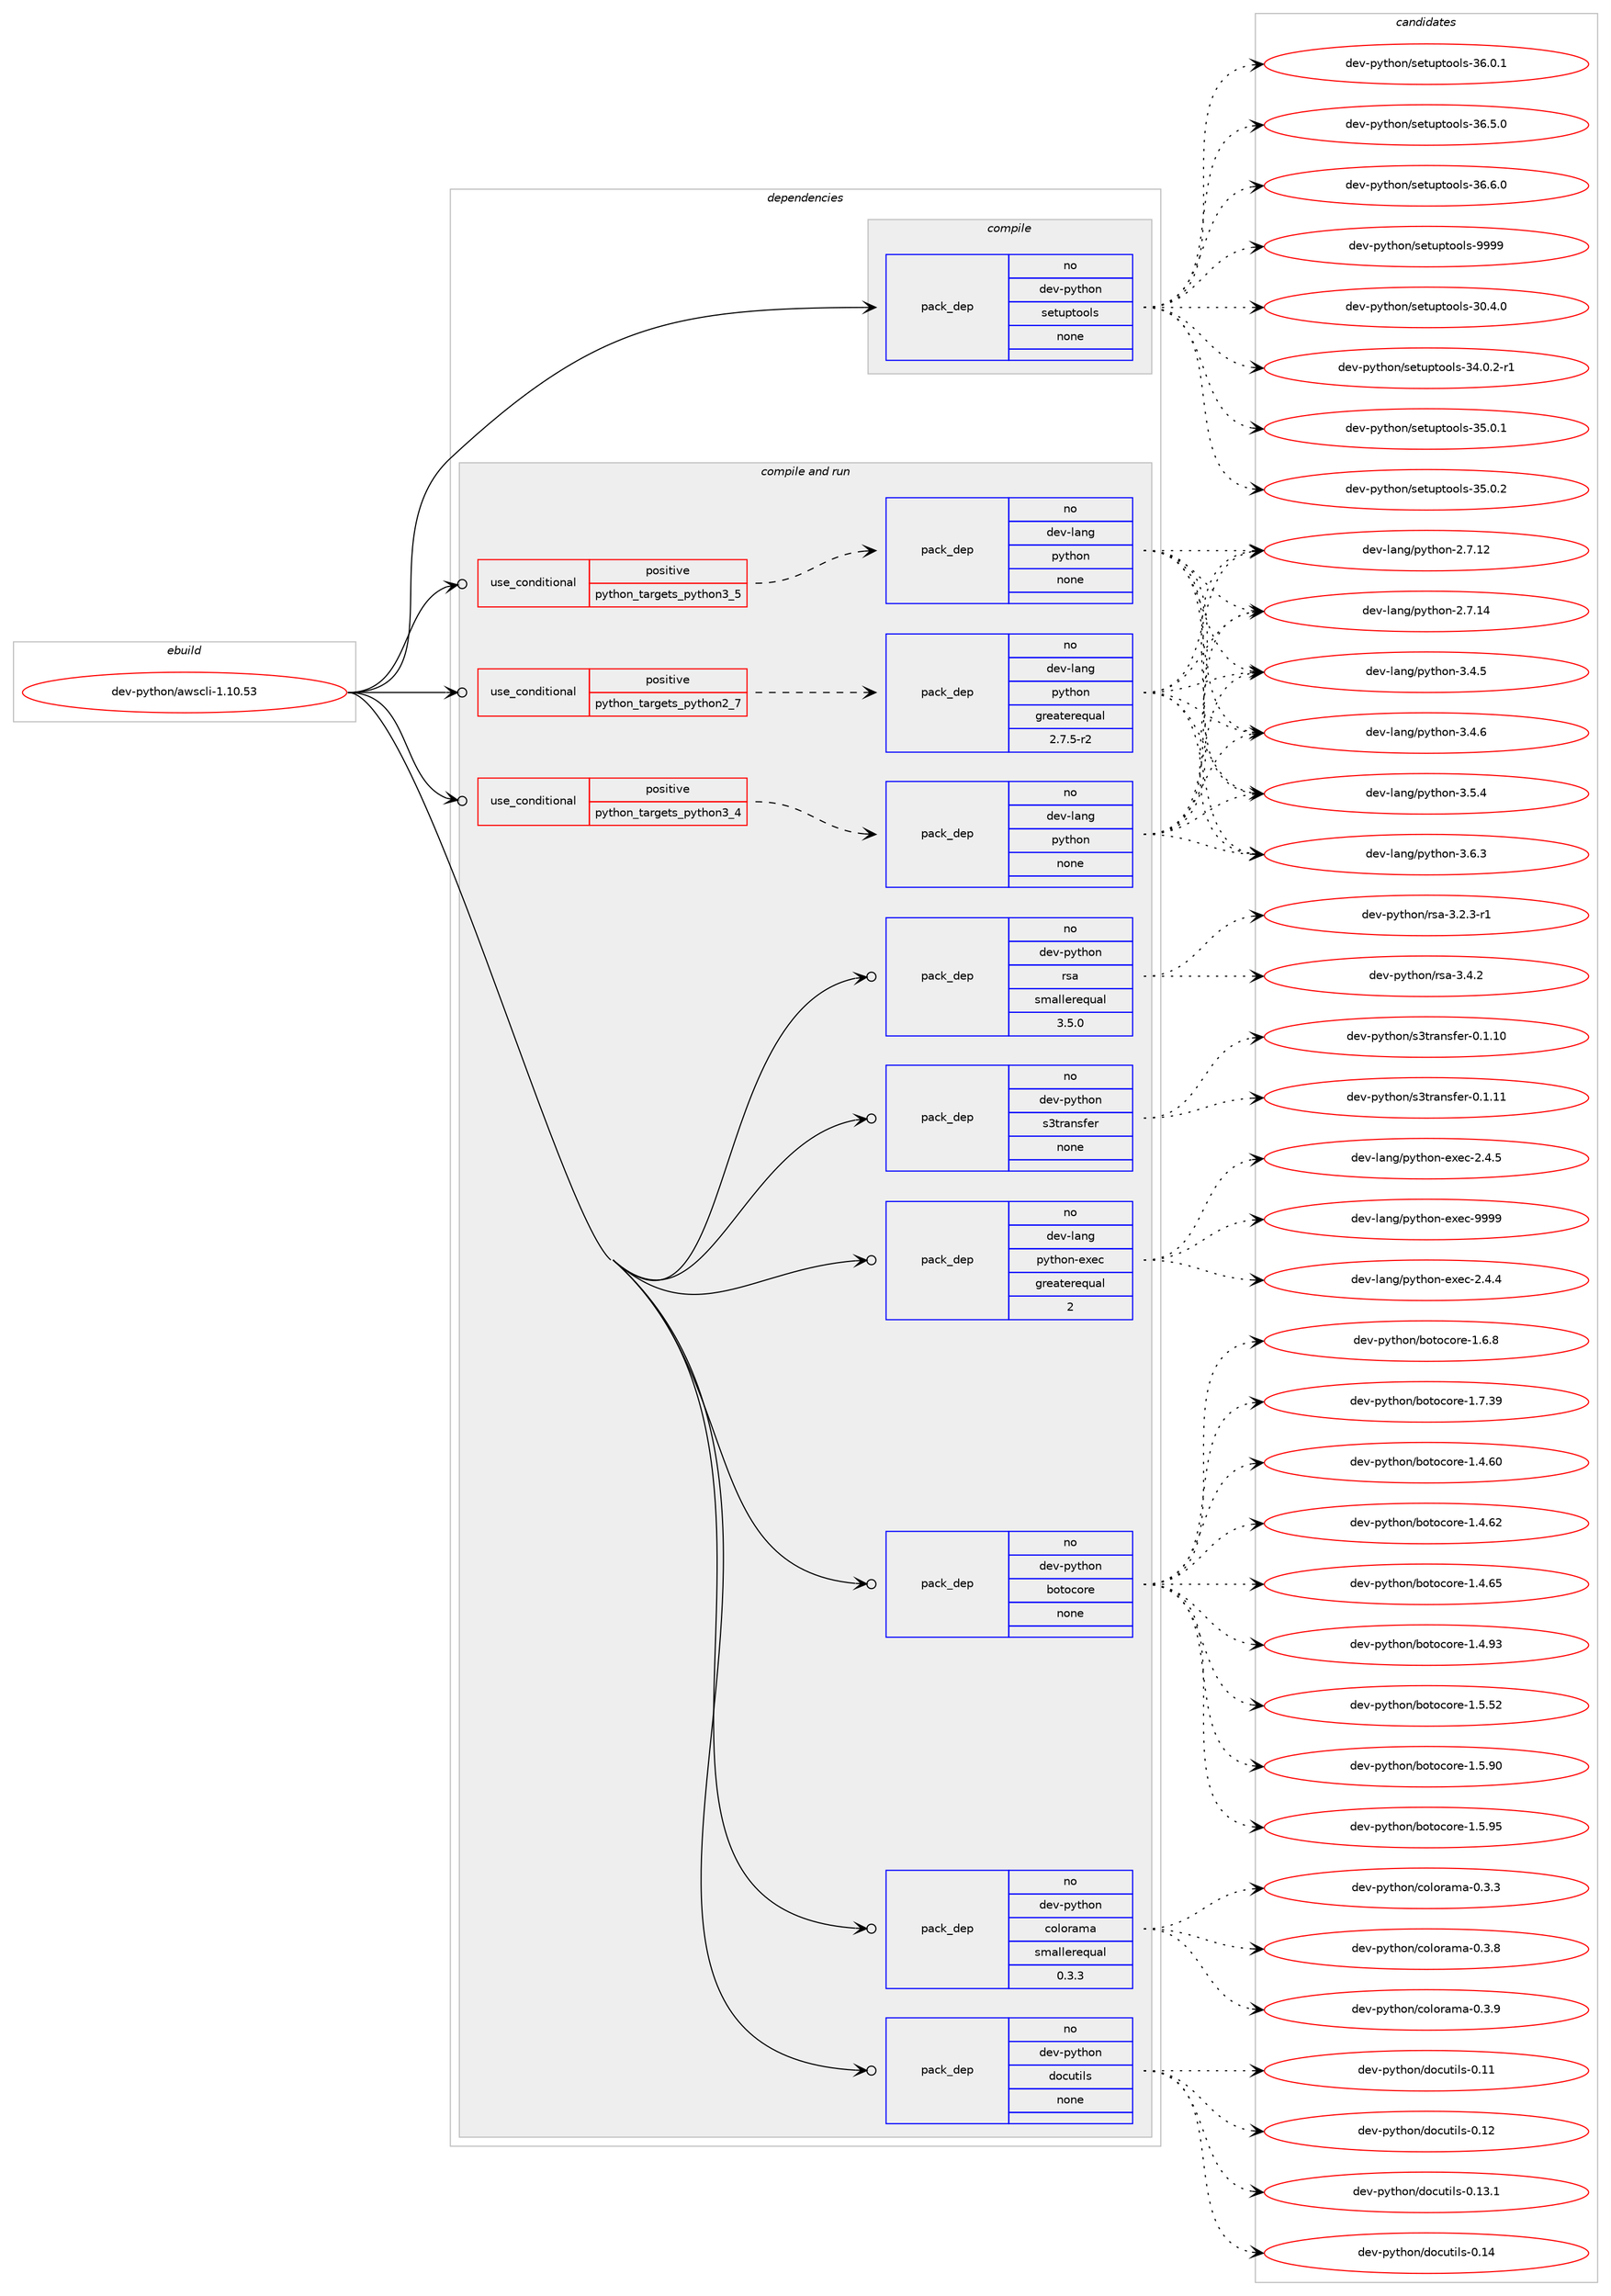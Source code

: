 digraph prolog {

# *************
# Graph options
# *************

newrank=true;
concentrate=true;
compound=true;
graph [rankdir=LR,fontname=Helvetica,fontsize=10,ranksep=1.5];#, ranksep=2.5, nodesep=0.2];
edge  [arrowhead=vee];
node  [fontname=Helvetica,fontsize=10];

# **********
# The ebuild
# **********

subgraph cluster_leftcol {
color=gray;
rank=same;
label=<<i>ebuild</i>>;
id [label="dev-python/awscli-1.10.53", color=red, width=4, href="../dev-python/awscli-1.10.53.svg"];
}

# ****************
# The dependencies
# ****************

subgraph cluster_midcol {
color=gray;
label=<<i>dependencies</i>>;
subgraph cluster_compile {
fillcolor="#eeeeee";
style=filled;
label=<<i>compile</i>>;
subgraph pack114055 {
dependency147691 [label=<<TABLE BORDER="0" CELLBORDER="1" CELLSPACING="0" CELLPADDING="4" WIDTH="220"><TR><TD ROWSPAN="6" CELLPADDING="30">pack_dep</TD></TR><TR><TD WIDTH="110">no</TD></TR><TR><TD>dev-python</TD></TR><TR><TD>setuptools</TD></TR><TR><TD>none</TD></TR><TR><TD></TD></TR></TABLE>>, shape=none, color=blue];
}
id:e -> dependency147691:w [weight=20,style="solid",arrowhead="vee"];
}
subgraph cluster_compileandrun {
fillcolor="#eeeeee";
style=filled;
label=<<i>compile and run</i>>;
subgraph cond29817 {
dependency147692 [label=<<TABLE BORDER="0" CELLBORDER="1" CELLSPACING="0" CELLPADDING="4"><TR><TD ROWSPAN="3" CELLPADDING="10">use_conditional</TD></TR><TR><TD>positive</TD></TR><TR><TD>python_targets_python2_7</TD></TR></TABLE>>, shape=none, color=red];
subgraph pack114056 {
dependency147693 [label=<<TABLE BORDER="0" CELLBORDER="1" CELLSPACING="0" CELLPADDING="4" WIDTH="220"><TR><TD ROWSPAN="6" CELLPADDING="30">pack_dep</TD></TR><TR><TD WIDTH="110">no</TD></TR><TR><TD>dev-lang</TD></TR><TR><TD>python</TD></TR><TR><TD>greaterequal</TD></TR><TR><TD>2.7.5-r2</TD></TR></TABLE>>, shape=none, color=blue];
}
dependency147692:e -> dependency147693:w [weight=20,style="dashed",arrowhead="vee"];
}
id:e -> dependency147692:w [weight=20,style="solid",arrowhead="odotvee"];
subgraph cond29818 {
dependency147694 [label=<<TABLE BORDER="0" CELLBORDER="1" CELLSPACING="0" CELLPADDING="4"><TR><TD ROWSPAN="3" CELLPADDING="10">use_conditional</TD></TR><TR><TD>positive</TD></TR><TR><TD>python_targets_python3_4</TD></TR></TABLE>>, shape=none, color=red];
subgraph pack114057 {
dependency147695 [label=<<TABLE BORDER="0" CELLBORDER="1" CELLSPACING="0" CELLPADDING="4" WIDTH="220"><TR><TD ROWSPAN="6" CELLPADDING="30">pack_dep</TD></TR><TR><TD WIDTH="110">no</TD></TR><TR><TD>dev-lang</TD></TR><TR><TD>python</TD></TR><TR><TD>none</TD></TR><TR><TD></TD></TR></TABLE>>, shape=none, color=blue];
}
dependency147694:e -> dependency147695:w [weight=20,style="dashed",arrowhead="vee"];
}
id:e -> dependency147694:w [weight=20,style="solid",arrowhead="odotvee"];
subgraph cond29819 {
dependency147696 [label=<<TABLE BORDER="0" CELLBORDER="1" CELLSPACING="0" CELLPADDING="4"><TR><TD ROWSPAN="3" CELLPADDING="10">use_conditional</TD></TR><TR><TD>positive</TD></TR><TR><TD>python_targets_python3_5</TD></TR></TABLE>>, shape=none, color=red];
subgraph pack114058 {
dependency147697 [label=<<TABLE BORDER="0" CELLBORDER="1" CELLSPACING="0" CELLPADDING="4" WIDTH="220"><TR><TD ROWSPAN="6" CELLPADDING="30">pack_dep</TD></TR><TR><TD WIDTH="110">no</TD></TR><TR><TD>dev-lang</TD></TR><TR><TD>python</TD></TR><TR><TD>none</TD></TR><TR><TD></TD></TR></TABLE>>, shape=none, color=blue];
}
dependency147696:e -> dependency147697:w [weight=20,style="dashed",arrowhead="vee"];
}
id:e -> dependency147696:w [weight=20,style="solid",arrowhead="odotvee"];
subgraph pack114059 {
dependency147698 [label=<<TABLE BORDER="0" CELLBORDER="1" CELLSPACING="0" CELLPADDING="4" WIDTH="220"><TR><TD ROWSPAN="6" CELLPADDING="30">pack_dep</TD></TR><TR><TD WIDTH="110">no</TD></TR><TR><TD>dev-lang</TD></TR><TR><TD>python-exec</TD></TR><TR><TD>greaterequal</TD></TR><TR><TD>2</TD></TR></TABLE>>, shape=none, color=blue];
}
id:e -> dependency147698:w [weight=20,style="solid",arrowhead="odotvee"];
subgraph pack114060 {
dependency147699 [label=<<TABLE BORDER="0" CELLBORDER="1" CELLSPACING="0" CELLPADDING="4" WIDTH="220"><TR><TD ROWSPAN="6" CELLPADDING="30">pack_dep</TD></TR><TR><TD WIDTH="110">no</TD></TR><TR><TD>dev-python</TD></TR><TR><TD>botocore</TD></TR><TR><TD>none</TD></TR><TR><TD></TD></TR></TABLE>>, shape=none, color=blue];
}
id:e -> dependency147699:w [weight=20,style="solid",arrowhead="odotvee"];
subgraph pack114061 {
dependency147700 [label=<<TABLE BORDER="0" CELLBORDER="1" CELLSPACING="0" CELLPADDING="4" WIDTH="220"><TR><TD ROWSPAN="6" CELLPADDING="30">pack_dep</TD></TR><TR><TD WIDTH="110">no</TD></TR><TR><TD>dev-python</TD></TR><TR><TD>colorama</TD></TR><TR><TD>smallerequal</TD></TR><TR><TD>0.3.3</TD></TR></TABLE>>, shape=none, color=blue];
}
id:e -> dependency147700:w [weight=20,style="solid",arrowhead="odotvee"];
subgraph pack114062 {
dependency147701 [label=<<TABLE BORDER="0" CELLBORDER="1" CELLSPACING="0" CELLPADDING="4" WIDTH="220"><TR><TD ROWSPAN="6" CELLPADDING="30">pack_dep</TD></TR><TR><TD WIDTH="110">no</TD></TR><TR><TD>dev-python</TD></TR><TR><TD>docutils</TD></TR><TR><TD>none</TD></TR><TR><TD></TD></TR></TABLE>>, shape=none, color=blue];
}
id:e -> dependency147701:w [weight=20,style="solid",arrowhead="odotvee"];
subgraph pack114063 {
dependency147702 [label=<<TABLE BORDER="0" CELLBORDER="1" CELLSPACING="0" CELLPADDING="4" WIDTH="220"><TR><TD ROWSPAN="6" CELLPADDING="30">pack_dep</TD></TR><TR><TD WIDTH="110">no</TD></TR><TR><TD>dev-python</TD></TR><TR><TD>rsa</TD></TR><TR><TD>smallerequal</TD></TR><TR><TD>3.5.0</TD></TR></TABLE>>, shape=none, color=blue];
}
id:e -> dependency147702:w [weight=20,style="solid",arrowhead="odotvee"];
subgraph pack114064 {
dependency147703 [label=<<TABLE BORDER="0" CELLBORDER="1" CELLSPACING="0" CELLPADDING="4" WIDTH="220"><TR><TD ROWSPAN="6" CELLPADDING="30">pack_dep</TD></TR><TR><TD WIDTH="110">no</TD></TR><TR><TD>dev-python</TD></TR><TR><TD>s3transfer</TD></TR><TR><TD>none</TD></TR><TR><TD></TD></TR></TABLE>>, shape=none, color=blue];
}
id:e -> dependency147703:w [weight=20,style="solid",arrowhead="odotvee"];
}
subgraph cluster_run {
fillcolor="#eeeeee";
style=filled;
label=<<i>run</i>>;
}
}

# **************
# The candidates
# **************

subgraph cluster_choices {
rank=same;
color=gray;
label=<<i>candidates</i>>;

subgraph choice114055 {
color=black;
nodesep=1;
choice100101118451121211161041111104711510111611711211611111110811545514846524648 [label="dev-python/setuptools-30.4.0", color=red, width=4,href="../dev-python/setuptools-30.4.0.svg"];
choice1001011184511212111610411111047115101116117112116111111108115455152464846504511449 [label="dev-python/setuptools-34.0.2-r1", color=red, width=4,href="../dev-python/setuptools-34.0.2-r1.svg"];
choice100101118451121211161041111104711510111611711211611111110811545515346484649 [label="dev-python/setuptools-35.0.1", color=red, width=4,href="../dev-python/setuptools-35.0.1.svg"];
choice100101118451121211161041111104711510111611711211611111110811545515346484650 [label="dev-python/setuptools-35.0.2", color=red, width=4,href="../dev-python/setuptools-35.0.2.svg"];
choice100101118451121211161041111104711510111611711211611111110811545515446484649 [label="dev-python/setuptools-36.0.1", color=red, width=4,href="../dev-python/setuptools-36.0.1.svg"];
choice100101118451121211161041111104711510111611711211611111110811545515446534648 [label="dev-python/setuptools-36.5.0", color=red, width=4,href="../dev-python/setuptools-36.5.0.svg"];
choice100101118451121211161041111104711510111611711211611111110811545515446544648 [label="dev-python/setuptools-36.6.0", color=red, width=4,href="../dev-python/setuptools-36.6.0.svg"];
choice10010111845112121116104111110471151011161171121161111111081154557575757 [label="dev-python/setuptools-9999", color=red, width=4,href="../dev-python/setuptools-9999.svg"];
dependency147691:e -> choice100101118451121211161041111104711510111611711211611111110811545514846524648:w [style=dotted,weight="100"];
dependency147691:e -> choice1001011184511212111610411111047115101116117112116111111108115455152464846504511449:w [style=dotted,weight="100"];
dependency147691:e -> choice100101118451121211161041111104711510111611711211611111110811545515346484649:w [style=dotted,weight="100"];
dependency147691:e -> choice100101118451121211161041111104711510111611711211611111110811545515346484650:w [style=dotted,weight="100"];
dependency147691:e -> choice100101118451121211161041111104711510111611711211611111110811545515446484649:w [style=dotted,weight="100"];
dependency147691:e -> choice100101118451121211161041111104711510111611711211611111110811545515446534648:w [style=dotted,weight="100"];
dependency147691:e -> choice100101118451121211161041111104711510111611711211611111110811545515446544648:w [style=dotted,weight="100"];
dependency147691:e -> choice10010111845112121116104111110471151011161171121161111111081154557575757:w [style=dotted,weight="100"];
}
subgraph choice114056 {
color=black;
nodesep=1;
choice10010111845108971101034711212111610411111045504655464950 [label="dev-lang/python-2.7.12", color=red, width=4,href="../dev-lang/python-2.7.12.svg"];
choice10010111845108971101034711212111610411111045504655464952 [label="dev-lang/python-2.7.14", color=red, width=4,href="../dev-lang/python-2.7.14.svg"];
choice100101118451089711010347112121116104111110455146524653 [label="dev-lang/python-3.4.5", color=red, width=4,href="../dev-lang/python-3.4.5.svg"];
choice100101118451089711010347112121116104111110455146524654 [label="dev-lang/python-3.4.6", color=red, width=4,href="../dev-lang/python-3.4.6.svg"];
choice100101118451089711010347112121116104111110455146534652 [label="dev-lang/python-3.5.4", color=red, width=4,href="../dev-lang/python-3.5.4.svg"];
choice100101118451089711010347112121116104111110455146544651 [label="dev-lang/python-3.6.3", color=red, width=4,href="../dev-lang/python-3.6.3.svg"];
dependency147693:e -> choice10010111845108971101034711212111610411111045504655464950:w [style=dotted,weight="100"];
dependency147693:e -> choice10010111845108971101034711212111610411111045504655464952:w [style=dotted,weight="100"];
dependency147693:e -> choice100101118451089711010347112121116104111110455146524653:w [style=dotted,weight="100"];
dependency147693:e -> choice100101118451089711010347112121116104111110455146524654:w [style=dotted,weight="100"];
dependency147693:e -> choice100101118451089711010347112121116104111110455146534652:w [style=dotted,weight="100"];
dependency147693:e -> choice100101118451089711010347112121116104111110455146544651:w [style=dotted,weight="100"];
}
subgraph choice114057 {
color=black;
nodesep=1;
choice10010111845108971101034711212111610411111045504655464950 [label="dev-lang/python-2.7.12", color=red, width=4,href="../dev-lang/python-2.7.12.svg"];
choice10010111845108971101034711212111610411111045504655464952 [label="dev-lang/python-2.7.14", color=red, width=4,href="../dev-lang/python-2.7.14.svg"];
choice100101118451089711010347112121116104111110455146524653 [label="dev-lang/python-3.4.5", color=red, width=4,href="../dev-lang/python-3.4.5.svg"];
choice100101118451089711010347112121116104111110455146524654 [label="dev-lang/python-3.4.6", color=red, width=4,href="../dev-lang/python-3.4.6.svg"];
choice100101118451089711010347112121116104111110455146534652 [label="dev-lang/python-3.5.4", color=red, width=4,href="../dev-lang/python-3.5.4.svg"];
choice100101118451089711010347112121116104111110455146544651 [label="dev-lang/python-3.6.3", color=red, width=4,href="../dev-lang/python-3.6.3.svg"];
dependency147695:e -> choice10010111845108971101034711212111610411111045504655464950:w [style=dotted,weight="100"];
dependency147695:e -> choice10010111845108971101034711212111610411111045504655464952:w [style=dotted,weight="100"];
dependency147695:e -> choice100101118451089711010347112121116104111110455146524653:w [style=dotted,weight="100"];
dependency147695:e -> choice100101118451089711010347112121116104111110455146524654:w [style=dotted,weight="100"];
dependency147695:e -> choice100101118451089711010347112121116104111110455146534652:w [style=dotted,weight="100"];
dependency147695:e -> choice100101118451089711010347112121116104111110455146544651:w [style=dotted,weight="100"];
}
subgraph choice114058 {
color=black;
nodesep=1;
choice10010111845108971101034711212111610411111045504655464950 [label="dev-lang/python-2.7.12", color=red, width=4,href="../dev-lang/python-2.7.12.svg"];
choice10010111845108971101034711212111610411111045504655464952 [label="dev-lang/python-2.7.14", color=red, width=4,href="../dev-lang/python-2.7.14.svg"];
choice100101118451089711010347112121116104111110455146524653 [label="dev-lang/python-3.4.5", color=red, width=4,href="../dev-lang/python-3.4.5.svg"];
choice100101118451089711010347112121116104111110455146524654 [label="dev-lang/python-3.4.6", color=red, width=4,href="../dev-lang/python-3.4.6.svg"];
choice100101118451089711010347112121116104111110455146534652 [label="dev-lang/python-3.5.4", color=red, width=4,href="../dev-lang/python-3.5.4.svg"];
choice100101118451089711010347112121116104111110455146544651 [label="dev-lang/python-3.6.3", color=red, width=4,href="../dev-lang/python-3.6.3.svg"];
dependency147697:e -> choice10010111845108971101034711212111610411111045504655464950:w [style=dotted,weight="100"];
dependency147697:e -> choice10010111845108971101034711212111610411111045504655464952:w [style=dotted,weight="100"];
dependency147697:e -> choice100101118451089711010347112121116104111110455146524653:w [style=dotted,weight="100"];
dependency147697:e -> choice100101118451089711010347112121116104111110455146524654:w [style=dotted,weight="100"];
dependency147697:e -> choice100101118451089711010347112121116104111110455146534652:w [style=dotted,weight="100"];
dependency147697:e -> choice100101118451089711010347112121116104111110455146544651:w [style=dotted,weight="100"];
}
subgraph choice114059 {
color=black;
nodesep=1;
choice1001011184510897110103471121211161041111104510112010199455046524652 [label="dev-lang/python-exec-2.4.4", color=red, width=4,href="../dev-lang/python-exec-2.4.4.svg"];
choice1001011184510897110103471121211161041111104510112010199455046524653 [label="dev-lang/python-exec-2.4.5", color=red, width=4,href="../dev-lang/python-exec-2.4.5.svg"];
choice10010111845108971101034711212111610411111045101120101994557575757 [label="dev-lang/python-exec-9999", color=red, width=4,href="../dev-lang/python-exec-9999.svg"];
dependency147698:e -> choice1001011184510897110103471121211161041111104510112010199455046524652:w [style=dotted,weight="100"];
dependency147698:e -> choice1001011184510897110103471121211161041111104510112010199455046524653:w [style=dotted,weight="100"];
dependency147698:e -> choice10010111845108971101034711212111610411111045101120101994557575757:w [style=dotted,weight="100"];
}
subgraph choice114060 {
color=black;
nodesep=1;
choice1001011184511212111610411111047981111161119911111410145494652465448 [label="dev-python/botocore-1.4.60", color=red, width=4,href="../dev-python/botocore-1.4.60.svg"];
choice1001011184511212111610411111047981111161119911111410145494652465450 [label="dev-python/botocore-1.4.62", color=red, width=4,href="../dev-python/botocore-1.4.62.svg"];
choice1001011184511212111610411111047981111161119911111410145494652465453 [label="dev-python/botocore-1.4.65", color=red, width=4,href="../dev-python/botocore-1.4.65.svg"];
choice1001011184511212111610411111047981111161119911111410145494652465751 [label="dev-python/botocore-1.4.93", color=red, width=4,href="../dev-python/botocore-1.4.93.svg"];
choice1001011184511212111610411111047981111161119911111410145494653465350 [label="dev-python/botocore-1.5.52", color=red, width=4,href="../dev-python/botocore-1.5.52.svg"];
choice1001011184511212111610411111047981111161119911111410145494653465748 [label="dev-python/botocore-1.5.90", color=red, width=4,href="../dev-python/botocore-1.5.90.svg"];
choice1001011184511212111610411111047981111161119911111410145494653465753 [label="dev-python/botocore-1.5.95", color=red, width=4,href="../dev-python/botocore-1.5.95.svg"];
choice10010111845112121116104111110479811111611199111114101454946544656 [label="dev-python/botocore-1.6.8", color=red, width=4,href="../dev-python/botocore-1.6.8.svg"];
choice1001011184511212111610411111047981111161119911111410145494655465157 [label="dev-python/botocore-1.7.39", color=red, width=4,href="../dev-python/botocore-1.7.39.svg"];
dependency147699:e -> choice1001011184511212111610411111047981111161119911111410145494652465448:w [style=dotted,weight="100"];
dependency147699:e -> choice1001011184511212111610411111047981111161119911111410145494652465450:w [style=dotted,weight="100"];
dependency147699:e -> choice1001011184511212111610411111047981111161119911111410145494652465453:w [style=dotted,weight="100"];
dependency147699:e -> choice1001011184511212111610411111047981111161119911111410145494652465751:w [style=dotted,weight="100"];
dependency147699:e -> choice1001011184511212111610411111047981111161119911111410145494653465350:w [style=dotted,weight="100"];
dependency147699:e -> choice1001011184511212111610411111047981111161119911111410145494653465748:w [style=dotted,weight="100"];
dependency147699:e -> choice1001011184511212111610411111047981111161119911111410145494653465753:w [style=dotted,weight="100"];
dependency147699:e -> choice10010111845112121116104111110479811111611199111114101454946544656:w [style=dotted,weight="100"];
dependency147699:e -> choice1001011184511212111610411111047981111161119911111410145494655465157:w [style=dotted,weight="100"];
}
subgraph choice114061 {
color=black;
nodesep=1;
choice1001011184511212111610411111047991111081111149710997454846514651 [label="dev-python/colorama-0.3.3", color=red, width=4,href="../dev-python/colorama-0.3.3.svg"];
choice1001011184511212111610411111047991111081111149710997454846514656 [label="dev-python/colorama-0.3.8", color=red, width=4,href="../dev-python/colorama-0.3.8.svg"];
choice1001011184511212111610411111047991111081111149710997454846514657 [label="dev-python/colorama-0.3.9", color=red, width=4,href="../dev-python/colorama-0.3.9.svg"];
dependency147700:e -> choice1001011184511212111610411111047991111081111149710997454846514651:w [style=dotted,weight="100"];
dependency147700:e -> choice1001011184511212111610411111047991111081111149710997454846514656:w [style=dotted,weight="100"];
dependency147700:e -> choice1001011184511212111610411111047991111081111149710997454846514657:w [style=dotted,weight="100"];
}
subgraph choice114062 {
color=black;
nodesep=1;
choice1001011184511212111610411111047100111991171161051081154548464949 [label="dev-python/docutils-0.11", color=red, width=4,href="../dev-python/docutils-0.11.svg"];
choice1001011184511212111610411111047100111991171161051081154548464950 [label="dev-python/docutils-0.12", color=red, width=4,href="../dev-python/docutils-0.12.svg"];
choice10010111845112121116104111110471001119911711610510811545484649514649 [label="dev-python/docutils-0.13.1", color=red, width=4,href="../dev-python/docutils-0.13.1.svg"];
choice1001011184511212111610411111047100111991171161051081154548464952 [label="dev-python/docutils-0.14", color=red, width=4,href="../dev-python/docutils-0.14.svg"];
dependency147701:e -> choice1001011184511212111610411111047100111991171161051081154548464949:w [style=dotted,weight="100"];
dependency147701:e -> choice1001011184511212111610411111047100111991171161051081154548464950:w [style=dotted,weight="100"];
dependency147701:e -> choice10010111845112121116104111110471001119911711610510811545484649514649:w [style=dotted,weight="100"];
dependency147701:e -> choice1001011184511212111610411111047100111991171161051081154548464952:w [style=dotted,weight="100"];
}
subgraph choice114063 {
color=black;
nodesep=1;
choice1001011184511212111610411111047114115974551465046514511449 [label="dev-python/rsa-3.2.3-r1", color=red, width=4,href="../dev-python/rsa-3.2.3-r1.svg"];
choice100101118451121211161041111104711411597455146524650 [label="dev-python/rsa-3.4.2", color=red, width=4,href="../dev-python/rsa-3.4.2.svg"];
dependency147702:e -> choice1001011184511212111610411111047114115974551465046514511449:w [style=dotted,weight="100"];
dependency147702:e -> choice100101118451121211161041111104711411597455146524650:w [style=dotted,weight="100"];
}
subgraph choice114064 {
color=black;
nodesep=1;
choice1001011184511212111610411111047115511161149711011510210111445484649464948 [label="dev-python/s3transfer-0.1.10", color=red, width=4,href="../dev-python/s3transfer-0.1.10.svg"];
choice1001011184511212111610411111047115511161149711011510210111445484649464949 [label="dev-python/s3transfer-0.1.11", color=red, width=4,href="../dev-python/s3transfer-0.1.11.svg"];
dependency147703:e -> choice1001011184511212111610411111047115511161149711011510210111445484649464948:w [style=dotted,weight="100"];
dependency147703:e -> choice1001011184511212111610411111047115511161149711011510210111445484649464949:w [style=dotted,weight="100"];
}
}

}
